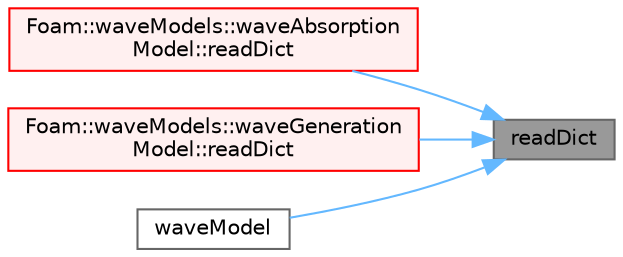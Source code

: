 digraph "readDict"
{
 // LATEX_PDF_SIZE
  bgcolor="transparent";
  edge [fontname=Helvetica,fontsize=10,labelfontname=Helvetica,labelfontsize=10];
  node [fontname=Helvetica,fontsize=10,shape=box,height=0.2,width=0.4];
  rankdir="RL";
  Node1 [id="Node000001",label="readDict",height=0.2,width=0.4,color="gray40", fillcolor="grey60", style="filled", fontcolor="black",tooltip=" "];
  Node1 -> Node2 [id="edge1_Node000001_Node000002",dir="back",color="steelblue1",style="solid",tooltip=" "];
  Node2 [id="Node000002",label="Foam::waveModels::waveAbsorption\lModel::readDict",height=0.2,width=0.4,color="red", fillcolor="#FFF0F0", style="filled",URL="$classFoam_1_1waveModels_1_1waveAbsorptionModel.html#afd3b9aa8b17b50ba9f3e2621d3713638",tooltip=" "];
  Node1 -> Node6 [id="edge2_Node000001_Node000006",dir="back",color="steelblue1",style="solid",tooltip=" "];
  Node6 [id="Node000006",label="Foam::waveModels::waveGeneration\lModel::readDict",height=0.2,width=0.4,color="red", fillcolor="#FFF0F0", style="filled",URL="$classFoam_1_1waveModels_1_1waveGenerationModel.html#afd3b9aa8b17b50ba9f3e2621d3713638",tooltip=" "];
  Node1 -> Node32 [id="edge3_Node000001_Node000032",dir="back",color="steelblue1",style="solid",tooltip=" "];
  Node32 [id="Node000032",label="waveModel",height=0.2,width=0.4,color="grey40", fillcolor="white", style="filled",URL="$classFoam_1_1waveModel.html#a71f5f9358d17c8ab72e1d3578dcd7990",tooltip=" "];
}
